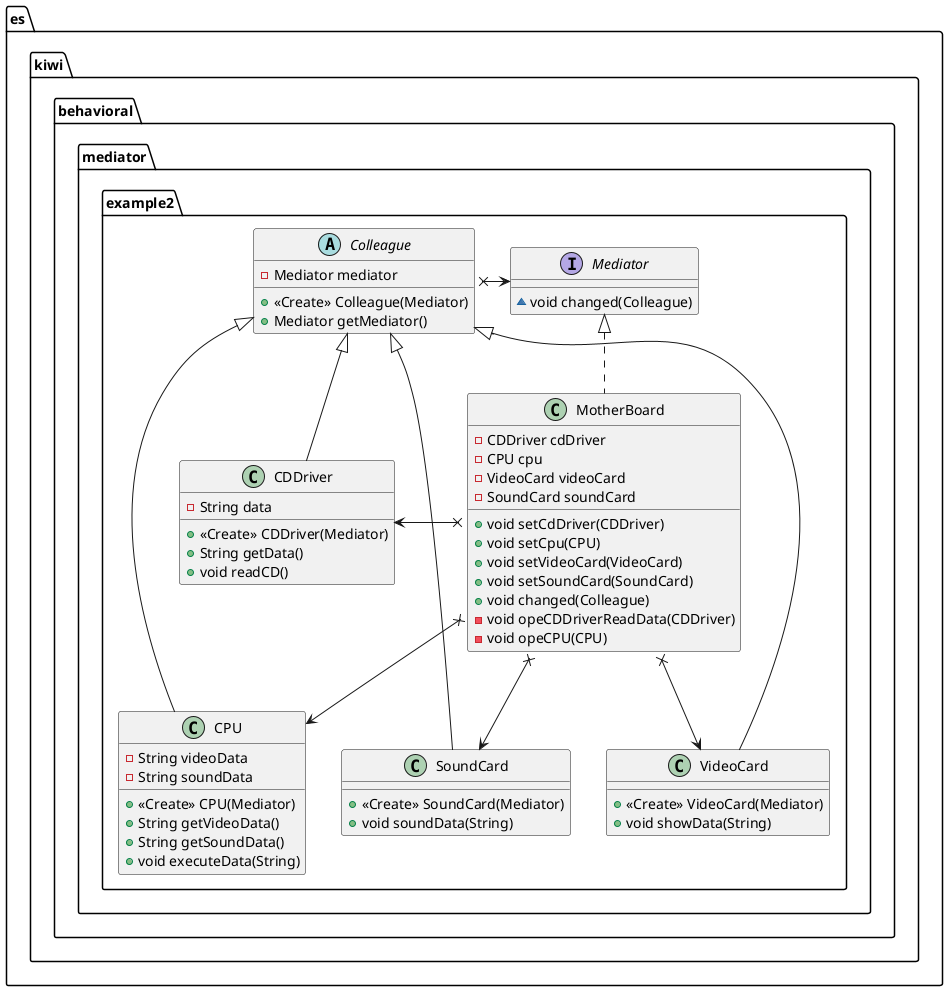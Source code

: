 @startuml
interface es.kiwi.behavioral.mediator.example2.Mediator {
~ void changed(Colleague)
}
class es.kiwi.behavioral.mediator.example2.CPU {
- String videoData
- String soundData
+ <<Create>> CPU(Mediator)
+ String getVideoData()
+ String getSoundData()
+ void executeData(String)
}
class es.kiwi.behavioral.mediator.example2.SoundCard {
+ <<Create>> SoundCard(Mediator)
+ void soundData(String)
}
abstract class es.kiwi.behavioral.mediator.example2.Colleague {
- Mediator mediator
+ <<Create>> Colleague(Mediator)
+ Mediator getMediator()
}
class es.kiwi.behavioral.mediator.example2.MotherBoard {
- CDDriver cdDriver
- CPU cpu
- VideoCard videoCard
- SoundCard soundCard
+ void setCdDriver(CDDriver)
+ void setCpu(CPU)
+ void setVideoCard(VideoCard)
+ void setSoundCard(SoundCard)
+ void changed(Colleague)
- void opeCDDriverReadData(CDDriver)
- void opeCPU(CPU)
}
class es.kiwi.behavioral.mediator.example2.VideoCard {
+ <<Create>> VideoCard(Mediator)
+ void showData(String)
}
class es.kiwi.behavioral.mediator.example2.CDDriver {
- String data
+ <<Create>> CDDriver(Mediator)
+ String getData()
+ void readCD()
}


es.kiwi.behavioral.mediator.example2.Colleague <|-- es.kiwi.behavioral.mediator.example2.CPU
es.kiwi.behavioral.mediator.example2.Colleague <|-- es.kiwi.behavioral.mediator.example2.SoundCard
es.kiwi.behavioral.mediator.example2.Mediator <|.. es.kiwi.behavioral.mediator.example2.MotherBoard
es.kiwi.behavioral.mediator.example2.Colleague <|-- es.kiwi.behavioral.mediator.example2.VideoCard
es.kiwi.behavioral.mediator.example2.Colleague <|-- es.kiwi.behavioral.mediator.example2.CDDriver
es.kiwi.behavioral.mediator.example2.Colleague x-right-> es.kiwi.behavioral.mediator.example2.Mediator
es.kiwi.behavioral.mediator.example2.MotherBoard x-down-> es.kiwi.behavioral.mediator.example2.CPU
es.kiwi.behavioral.mediator.example2.MotherBoard x-left-> es.kiwi.behavioral.mediator.example2.CDDriver
es.kiwi.behavioral.mediator.example2.MotherBoard x-down-> es.kiwi.behavioral.mediator.example2.VideoCard
es.kiwi.behavioral.mediator.example2.MotherBoard x-down-> es.kiwi.behavioral.mediator.example2.SoundCard
@enduml